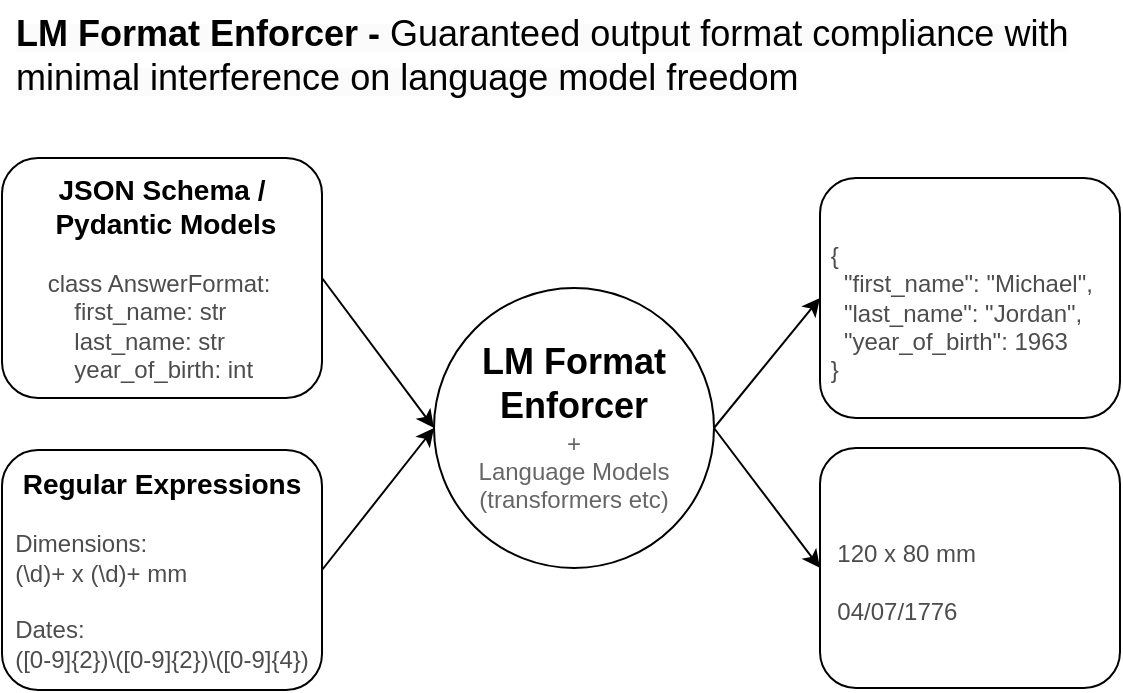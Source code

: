 <mxfile version="22.0.0" type="github">
  <diagram name="Page-1" id="8PsKX4Oc-MI7gZbU_MNd">
    <mxGraphModel dx="1386" dy="905" grid="1" gridSize="10" guides="1" tooltips="1" connect="1" arrows="1" fold="1" page="1" pageScale="1" pageWidth="600" pageHeight="400" background="#ffffff" math="0" shadow="0">
      <root>
        <mxCell id="0" />
        <mxCell id="1" parent="0" />
        <mxCell id="5MfLdPhbdqmFTjfEvSjL-3" value="&lt;font style=&quot;font-size: 14px;&quot;&gt;&lt;b&gt;JSON Schema /&lt;br&gt;&amp;nbsp;Pydantic Models&lt;/b&gt;&lt;br&gt;&lt;/font&gt;&lt;br&gt;&lt;div style=&quot;text-align: left;&quot;&gt;&lt;span style=&quot;background-color: initial;&quot;&gt;&lt;font color=&quot;#4d4d4d&quot;&gt;class AnswerFormat:&lt;/font&gt;&lt;/span&gt;&lt;/div&gt;&lt;div style=&quot;text-align: left;&quot;&gt;&lt;span style=&quot;background-color: initial;&quot;&gt;&lt;font color=&quot;#4d4d4d&quot;&gt;&amp;nbsp; &amp;nbsp; first_name: str&lt;/font&gt;&lt;/span&gt;&lt;/div&gt;&lt;div style=&quot;text-align: left;&quot;&gt;&lt;span style=&quot;background-color: initial;&quot;&gt;&lt;font color=&quot;#4d4d4d&quot;&gt;&amp;nbsp; &amp;nbsp; last_name: str&lt;/font&gt;&lt;/span&gt;&lt;/div&gt;&lt;div style=&quot;text-align: left;&quot;&gt;&lt;span style=&quot;background-color: initial;&quot;&gt;&lt;font color=&quot;#4d4d4d&quot;&gt;&amp;nbsp; &amp;nbsp; year_of_birth: int&lt;/font&gt;&lt;/span&gt;&lt;/div&gt;" style="rounded=1;whiteSpace=wrap;html=1;" vertex="1" parent="1">
          <mxGeometry x="25" y="89" width="160" height="120" as="geometry" />
        </mxCell>
        <mxCell id="5MfLdPhbdqmFTjfEvSjL-4" value="&lt;span style=&quot;font-size: 14px;&quot;&gt;&lt;b&gt;Regular Expressions&lt;/b&gt;&lt;/span&gt;&lt;br&gt;&lt;div style=&quot;text-align: left;&quot;&gt;&lt;br&gt;&lt;/div&gt;&lt;div style=&quot;text-align: left;&quot;&gt;&lt;font color=&quot;#4d4d4d&quot;&gt;Dimensions: &lt;br&gt;(\d)+ x (\d)+ mm&lt;br&gt;&lt;br&gt;&lt;/font&gt;&lt;/div&gt;&lt;div style=&quot;text-align: left;&quot;&gt;&lt;font color=&quot;#4d4d4d&quot;&gt;Dates:&amp;nbsp;&lt;/font&gt;&lt;/div&gt;&lt;font color=&quot;#4d4d4d&quot;&gt;([0-9]{2})\\([0-9]{2})\\([0-9]{4})&lt;/font&gt;" style="rounded=1;whiteSpace=wrap;html=1;" vertex="1" parent="1">
          <mxGeometry x="25" y="235" width="160" height="120" as="geometry" />
        </mxCell>
        <mxCell id="5MfLdPhbdqmFTjfEvSjL-5" value="" style="endArrow=classic;html=1;rounded=0;exitX=1;exitY=0.5;exitDx=0;exitDy=0;entryX=0;entryY=0.5;entryDx=0;entryDy=0;" edge="1" parent="1" source="5MfLdPhbdqmFTjfEvSjL-4" target="5MfLdPhbdqmFTjfEvSjL-7">
          <mxGeometry width="50" height="50" relative="1" as="geometry">
            <mxPoint x="315" y="399" as="sourcePoint" />
            <mxPoint x="295" y="229" as="targetPoint" />
          </mxGeometry>
        </mxCell>
        <mxCell id="5MfLdPhbdqmFTjfEvSjL-6" value="" style="endArrow=classic;html=1;rounded=0;exitX=1;exitY=0.5;exitDx=0;exitDy=0;entryX=0;entryY=0.5;entryDx=0;entryDy=0;" edge="1" parent="1" source="5MfLdPhbdqmFTjfEvSjL-3" target="5MfLdPhbdqmFTjfEvSjL-7">
          <mxGeometry width="50" height="50" relative="1" as="geometry">
            <mxPoint x="315" y="399" as="sourcePoint" />
            <mxPoint x="275" y="229" as="targetPoint" />
          </mxGeometry>
        </mxCell>
        <mxCell id="5MfLdPhbdqmFTjfEvSjL-7" value="&lt;b&gt;&lt;font style=&quot;font-size: 18px;&quot;&gt;LM Format Enforcer&lt;br&gt;&lt;/font&gt;&lt;/b&gt;&lt;font color=&quot;#666666&quot;&gt;+&lt;br&gt;Language Models&lt;br&gt;(transformers etc)&lt;/font&gt;" style="ellipse;whiteSpace=wrap;html=1;aspect=fixed;" vertex="1" parent="1">
          <mxGeometry x="241" y="154" width="140" height="140" as="geometry" />
        </mxCell>
        <mxCell id="5MfLdPhbdqmFTjfEvSjL-9" value="" style="endArrow=classic;html=1;rounded=0;exitX=1;exitY=0.5;exitDx=0;exitDy=0;entryX=0;entryY=0.5;entryDx=0;entryDy=0;" edge="1" parent="1" source="5MfLdPhbdqmFTjfEvSjL-7" target="5MfLdPhbdqmFTjfEvSjL-10">
          <mxGeometry width="50" height="50" relative="1" as="geometry">
            <mxPoint x="315" y="399" as="sourcePoint" />
            <mxPoint x="515" y="229" as="targetPoint" />
          </mxGeometry>
        </mxCell>
        <mxCell id="5MfLdPhbdqmFTjfEvSjL-10" value="&lt;font color=&quot;#4d4d4d&quot;&gt;&lt;br&gt;&amp;nbsp;{ &lt;br&gt;&amp;nbsp; &amp;nbsp;&quot;first_name&quot;: &quot;Michael&quot;, &lt;br&gt;&amp;nbsp; &amp;nbsp;&quot;last_name&quot;: &quot;Jordan&quot;, &lt;br&gt;&amp;nbsp; &amp;nbsp;&quot;year_of_birth&quot;: 1963&lt;br&gt;&amp;nbsp;}&lt;/font&gt;" style="rounded=1;whiteSpace=wrap;html=1;align=left;" vertex="1" parent="1">
          <mxGeometry x="434" y="99" width="150" height="120" as="geometry" />
        </mxCell>
        <mxCell id="5MfLdPhbdqmFTjfEvSjL-12" value="" style="endArrow=classic;html=1;rounded=0;exitX=1;exitY=0.5;exitDx=0;exitDy=0;entryX=0;entryY=0.5;entryDx=0;entryDy=0;" edge="1" parent="1" source="5MfLdPhbdqmFTjfEvSjL-7" target="5MfLdPhbdqmFTjfEvSjL-13">
          <mxGeometry width="50" height="50" relative="1" as="geometry">
            <mxPoint x="426" y="239" as="sourcePoint" />
            <mxPoint x="525" y="169" as="targetPoint" />
          </mxGeometry>
        </mxCell>
        <mxCell id="5MfLdPhbdqmFTjfEvSjL-13" value="&lt;font color=&quot;#4d4d4d&quot;&gt;&lt;br&gt;&amp;nbsp; 120 x 80 mm&lt;br&gt;&lt;br&gt;&amp;nbsp; 04/07/1776&lt;/font&gt;" style="rounded=1;whiteSpace=wrap;html=1;align=left;" vertex="1" parent="1">
          <mxGeometry x="434" y="234" width="150" height="120" as="geometry" />
        </mxCell>
        <mxCell id="5MfLdPhbdqmFTjfEvSjL-14" value="&lt;span style=&quot;border-color: var(--border-color); color: rgb(0, 0, 0); font-family: Helvetica; font-size: 12px; font-style: normal; font-variant-ligatures: normal; font-variant-caps: normal; letter-spacing: normal; orphans: 2; text-align: center; text-indent: 0px; text-transform: none; widows: 2; word-spacing: 0px; -webkit-text-stroke-width: 0px; background-color: rgb(251, 251, 251); text-decoration-thickness: initial; text-decoration-style: initial; text-decoration-color: initial;&quot;&gt;&lt;font style=&quot;border-color: var(--border-color); font-size: 18px;&quot;&gt;&lt;b&gt;LM Format Enforcer - &lt;/b&gt;Guaranteed output format compliance with minimal interference on language model freedom&lt;/font&gt;&lt;/span&gt;" style="text;whiteSpace=wrap;html=1;" vertex="1" parent="1">
          <mxGeometry x="30" y="10" width="550" height="50" as="geometry" />
        </mxCell>
      </root>
    </mxGraphModel>
  </diagram>
</mxfile>
